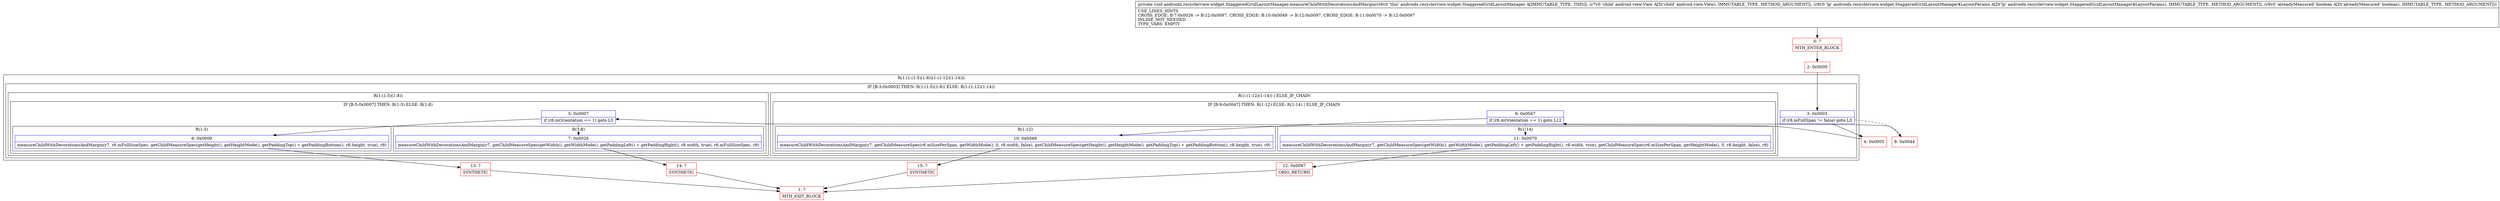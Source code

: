 digraph "CFG forandroidx.recyclerview.widget.StaggeredGridLayoutManager.measureChildWithDecorationsAndMargin(Landroid\/view\/View;Landroidx\/recyclerview\/widget\/StaggeredGridLayoutManager$LayoutParams;Z)V" {
subgraph cluster_Region_527686852 {
label = "R(1:(1:(1:5)(1:8))(1:(1:12)(1:14)))";
node [shape=record,color=blue];
subgraph cluster_IfRegion_580314745 {
label = "IF [B:3:0x0003] THEN: R(1:(1:5)(1:8)) ELSE: R(1:(1:12)(1:14))";
node [shape=record,color=blue];
Node_3 [shape=record,label="{3\:\ 0x0003|if (r8.mFullSpan != false) goto L3\l}"];
subgraph cluster_Region_881557216 {
label = "R(1:(1:5)(1:8))";
node [shape=record,color=blue];
subgraph cluster_IfRegion_1729812629 {
label = "IF [B:5:0x0007] THEN: R(1:5) ELSE: R(1:8)";
node [shape=record,color=blue];
Node_5 [shape=record,label="{5\:\ 0x0007|if (r6.mOrientation == 1) goto L5\l}"];
subgraph cluster_Region_1720626510 {
label = "R(1:5)";
node [shape=record,color=blue];
Node_6 [shape=record,label="{6\:\ 0x0009|measureChildWithDecorationsAndMargin(r7, r6.mFullSizeSpec, getChildMeasureSpec(getHeight(), getHeightMode(), getPaddingTop() + getPaddingBottom(), r8.height, true), r9)\l}"];
}
subgraph cluster_Region_1941846728 {
label = "R(1:8)";
node [shape=record,color=blue];
Node_7 [shape=record,label="{7\:\ 0x0026|measureChildWithDecorationsAndMargin(r7, getChildMeasureSpec(getWidth(), getWidthMode(), getPaddingLeft() + getPaddingRight(), r8.width, true), r6.mFullSizeSpec, r9)\l}"];
}
}
}
subgraph cluster_Region_472725025 {
label = "R(1:(1:12)(1:14)) | ELSE_IF_CHAIN\l";
node [shape=record,color=blue];
subgraph cluster_IfRegion_767724353 {
label = "IF [B:9:0x0047] THEN: R(1:12) ELSE: R(1:14) | ELSE_IF_CHAIN\l";
node [shape=record,color=blue];
Node_9 [shape=record,label="{9\:\ 0x0047|if (r6.mOrientation == 1) goto L12\l}"];
subgraph cluster_Region_1052092266 {
label = "R(1:12)";
node [shape=record,color=blue];
Node_10 [shape=record,label="{10\:\ 0x0049|measureChildWithDecorationsAndMargin(r7, getChildMeasureSpec(r6.mSizePerSpan, getWidthMode(), 0, r8.width, false), getChildMeasureSpec(getHeight(), getHeightMode(), getPaddingTop() + getPaddingBottom(), r8.height, true), r9)\l}"];
}
subgraph cluster_Region_1012904462 {
label = "R(1:14)";
node [shape=record,color=blue];
Node_11 [shape=record,label="{11\:\ 0x0070|measureChildWithDecorationsAndMargin(r7, getChildMeasureSpec(getWidth(), getWidthMode(), getPaddingLeft() + getPaddingRight(), r8.width, true), getChildMeasureSpec(r6.mSizePerSpan, getHeightMode(), 0, r8.height, false), r9)\l}"];
}
}
}
}
}
Node_0 [shape=record,color=red,label="{0\:\ ?|MTH_ENTER_BLOCK\l}"];
Node_2 [shape=record,color=red,label="{2\:\ 0x0000}"];
Node_4 [shape=record,color=red,label="{4\:\ 0x0005}"];
Node_13 [shape=record,color=red,label="{13\:\ ?|SYNTHETIC\l}"];
Node_1 [shape=record,color=red,label="{1\:\ ?|MTH_EXIT_BLOCK\l}"];
Node_14 [shape=record,color=red,label="{14\:\ ?|SYNTHETIC\l}"];
Node_8 [shape=record,color=red,label="{8\:\ 0x0044}"];
Node_15 [shape=record,color=red,label="{15\:\ ?|SYNTHETIC\l}"];
Node_12 [shape=record,color=red,label="{12\:\ 0x0097|ORIG_RETURN\l}"];
MethodNode[shape=record,label="{private void androidx.recyclerview.widget.StaggeredGridLayoutManager.measureChildWithDecorationsAndMargin((r6v0 'this' androidx.recyclerview.widget.StaggeredGridLayoutManager A[IMMUTABLE_TYPE, THIS]), (r7v0 'child' android.view.View A[D('child' android.view.View), IMMUTABLE_TYPE, METHOD_ARGUMENT]), (r8v0 'lp' androidx.recyclerview.widget.StaggeredGridLayoutManager$LayoutParams A[D('lp' androidx.recyclerview.widget.StaggeredGridLayoutManager$LayoutParams), IMMUTABLE_TYPE, METHOD_ARGUMENT]), (r9v0 'alreadyMeasured' boolean A[D('alreadyMeasured' boolean), IMMUTABLE_TYPE, METHOD_ARGUMENT]))  | USE_LINES_HINTS\lCROSS_EDGE: B:7:0x0026 \-\> B:12:0x0097, CROSS_EDGE: B:10:0x0049 \-\> B:12:0x0097, CROSS_EDGE: B:11:0x0070 \-\> B:12:0x0097\lINLINE_NOT_NEEDED\lTYPE_VARS: EMPTY\l}"];
MethodNode -> Node_0;Node_3 -> Node_4;
Node_3 -> Node_8[style=dashed];
Node_5 -> Node_6;
Node_5 -> Node_7[style=dashed];
Node_6 -> Node_13;
Node_7 -> Node_14;
Node_9 -> Node_10;
Node_9 -> Node_11[style=dashed];
Node_10 -> Node_15;
Node_11 -> Node_12;
Node_0 -> Node_2;
Node_2 -> Node_3;
Node_4 -> Node_5;
Node_13 -> Node_1;
Node_14 -> Node_1;
Node_8 -> Node_9;
Node_15 -> Node_1;
Node_12 -> Node_1;
}

